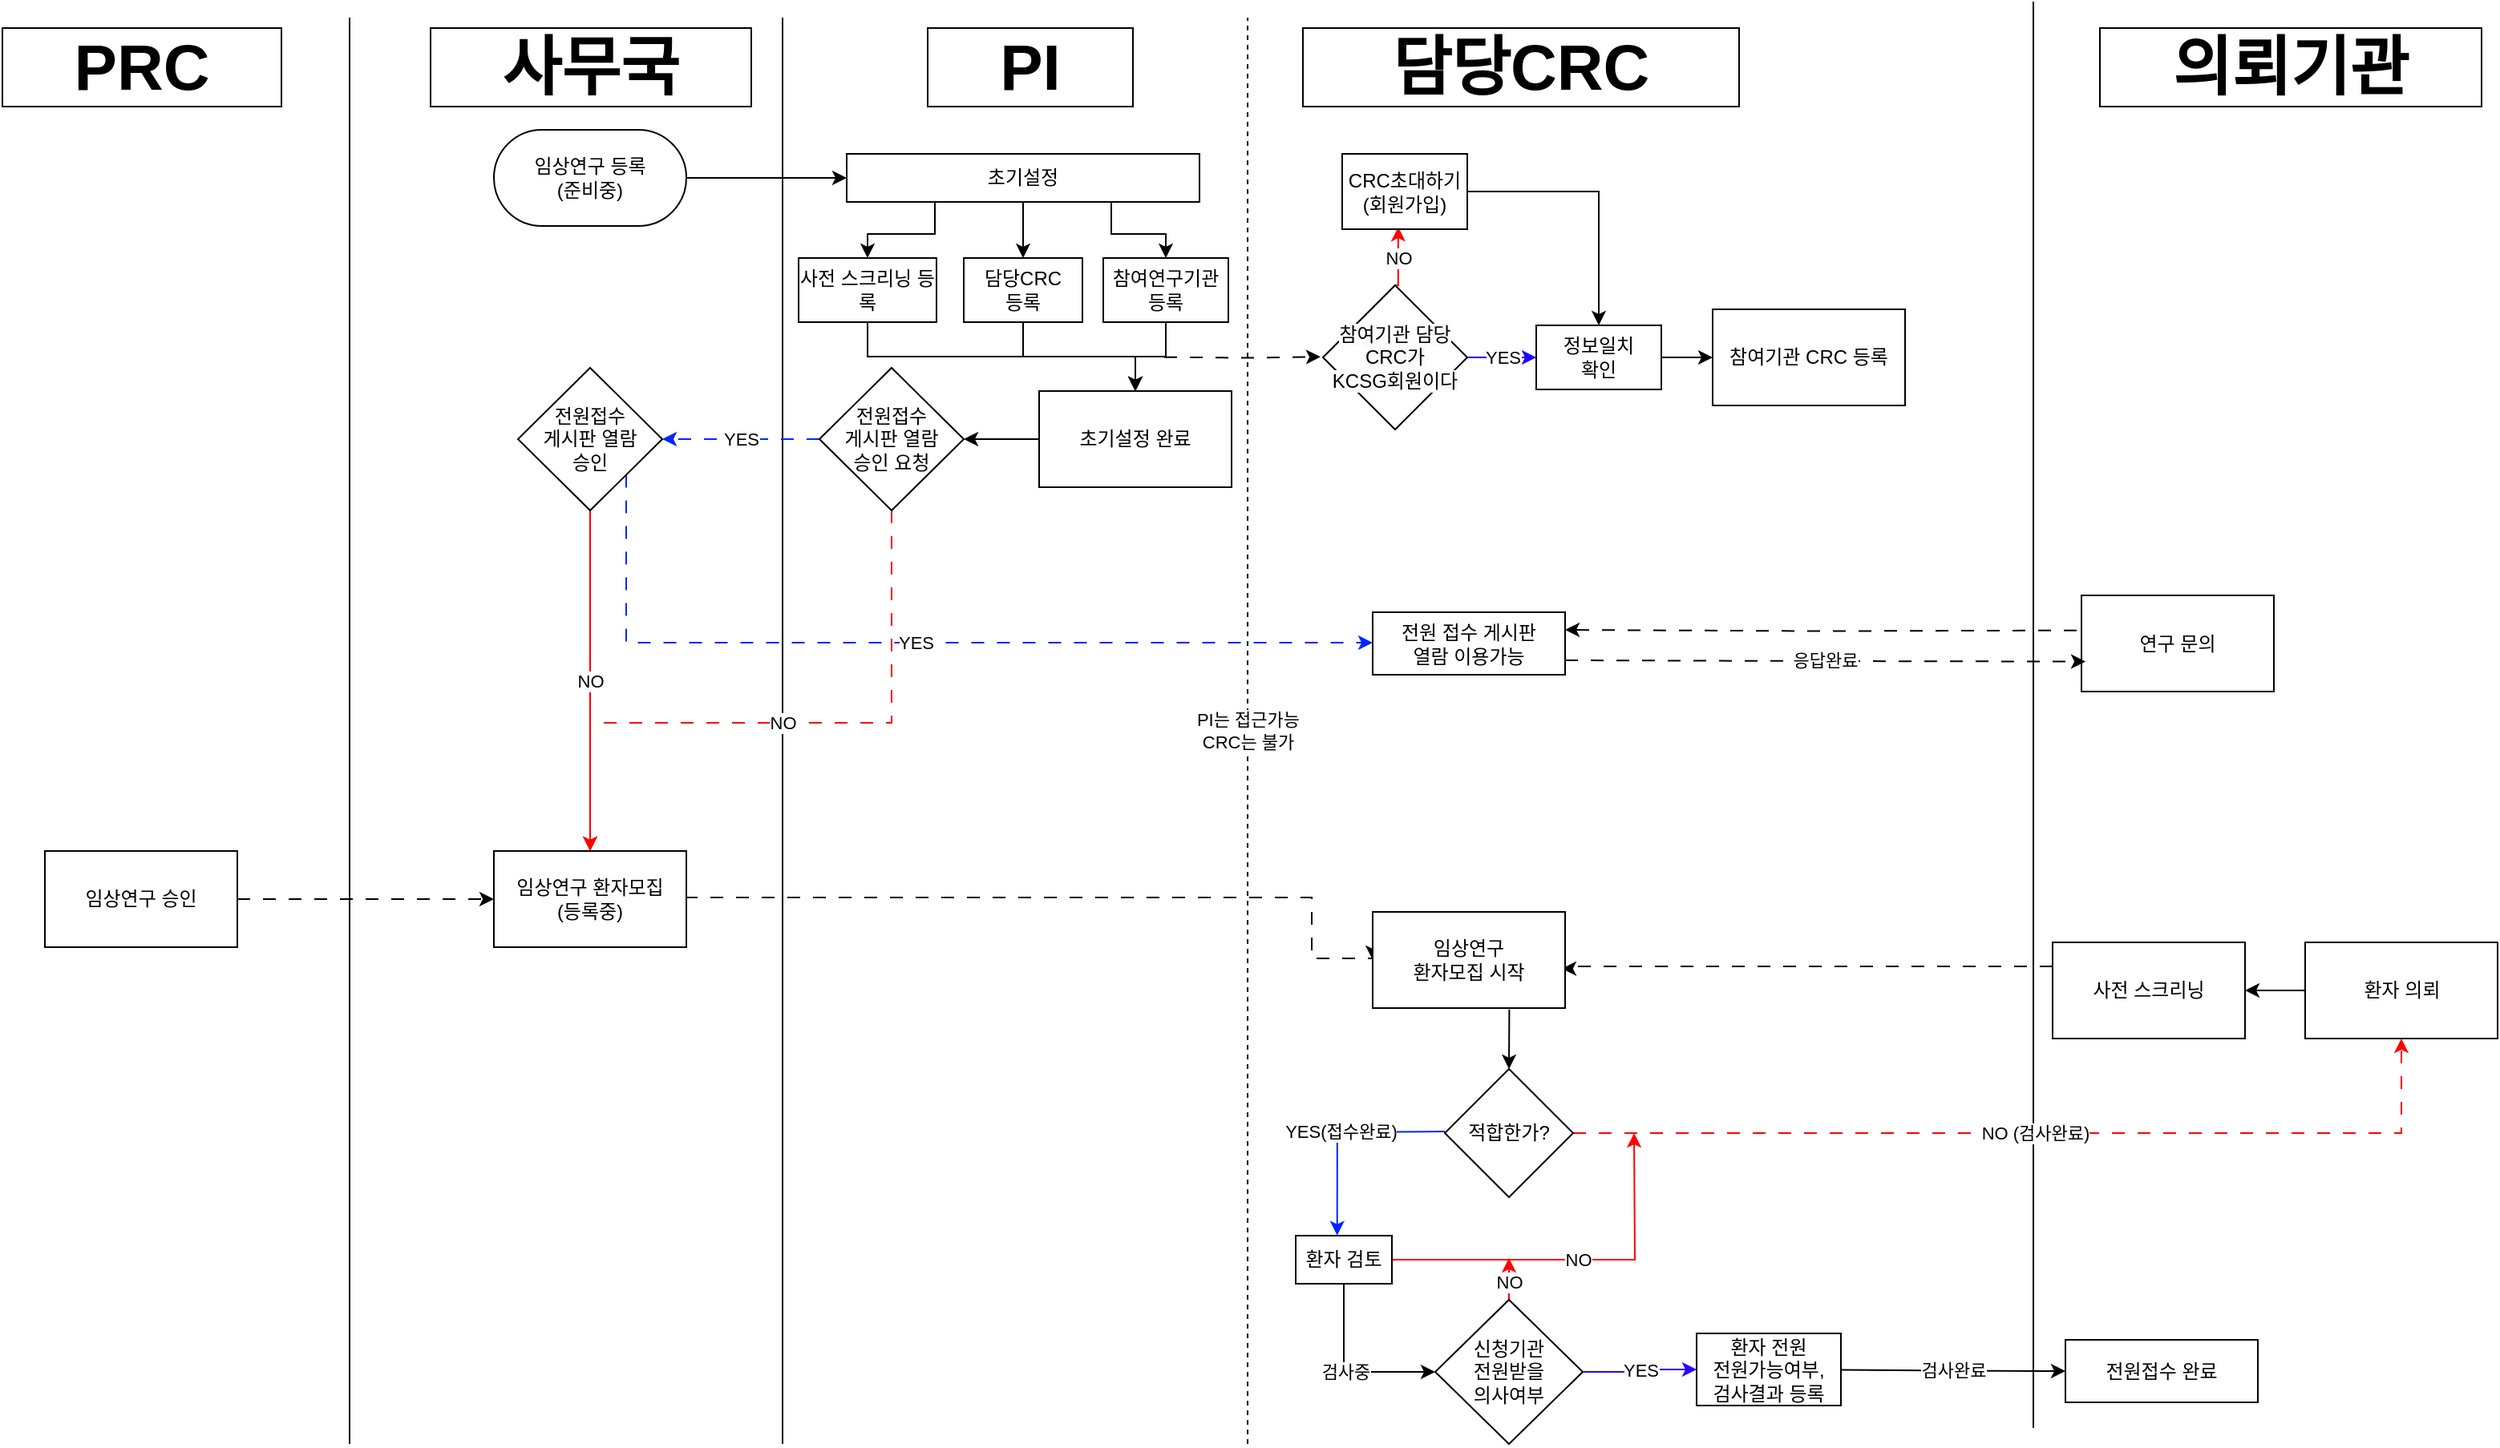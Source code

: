 <mxfile version="21.5.0" type="github" pages="2">
  <diagram id="C5RBs43oDa-KdzZeNtuy" name="Process">
    <mxGraphModel dx="1909" dy="1995" grid="1" gridSize="10" guides="1" tooltips="1" connect="1" arrows="1" fold="1" page="1" pageScale="1" pageWidth="1600" pageHeight="900" background="none" math="0" shadow="0">
      <root>
        <mxCell id="WIyWlLk6GJQsqaUBKTNV-0" />
        <mxCell id="WIyWlLk6GJQsqaUBKTNV-1" parent="WIyWlLk6GJQsqaUBKTNV-0" />
        <mxCell id="2AEH6zildKWPFH1lrGJz-22" value="" style="endArrow=none;html=1;rounded=0;" parent="WIyWlLk6GJQsqaUBKTNV-1" edge="1">
          <mxGeometry width="50" height="50" relative="1" as="geometry">
            <mxPoint x="530" y="890" as="sourcePoint" />
            <mxPoint x="530" as="targetPoint" />
          </mxGeometry>
        </mxCell>
        <mxCell id="2AEH6zildKWPFH1lrGJz-23" value="PI는 접근가능&lt;br&gt;CRC는 불가" style="endArrow=none;html=1;rounded=0;dashed=1;" parent="WIyWlLk6GJQsqaUBKTNV-1" edge="1">
          <mxGeometry width="50" height="50" relative="1" as="geometry">
            <mxPoint x="820" y="890" as="sourcePoint" />
            <mxPoint x="820" as="targetPoint" />
          </mxGeometry>
        </mxCell>
        <mxCell id="gZ0aQkEOYFO3lREGFgBF-1" value="&amp;nbsp; &amp;nbsp; PI&amp;nbsp; &amp;nbsp;&amp;nbsp;" style="text;strokeColor=none;fillColor=none;html=1;fontSize=40;fontStyle=1;verticalAlign=middle;align=center;labelBackgroundColor=#ffffff;labelBorderColor=default;" parent="WIyWlLk6GJQsqaUBKTNV-1" vertex="1">
          <mxGeometry x="634" y="10" width="100" height="40" as="geometry" />
        </mxCell>
        <mxCell id="gZ0aQkEOYFO3lREGFgBF-2" value="&amp;nbsp; &amp;nbsp; &amp;nbsp;담당CRC&amp;nbsp; &amp;nbsp; &amp;nbsp;" style="text;strokeColor=none;fillColor=none;html=1;fontSize=40;fontStyle=1;verticalAlign=middle;align=center;labelBackgroundColor=#ffffff;labelBorderColor=default;" parent="WIyWlLk6GJQsqaUBKTNV-1" vertex="1">
          <mxGeometry x="940" y="10" width="100" height="40" as="geometry" />
        </mxCell>
        <mxCell id="gZ0aQkEOYFO3lREGFgBF-13" value="&amp;nbsp; &amp;nbsp; 사무국&amp;nbsp; &amp;nbsp;&amp;nbsp;" style="text;strokeColor=none;fillColor=none;html=1;fontSize=40;fontStyle=1;verticalAlign=middle;align=center;labelBackgroundColor=#ffffff;labelBorderColor=default;" parent="WIyWlLk6GJQsqaUBKTNV-1" vertex="1">
          <mxGeometry x="360" y="10" width="100" height="40" as="geometry" />
        </mxCell>
        <mxCell id="gkXaaFB1dcDArF_Rj4I_-3" style="edgeStyle=orthogonalEdgeStyle;rounded=0;orthogonalLoop=1;jettySize=auto;html=1;exitX=0;exitY=0.5;exitDx=0;exitDy=0;entryX=1;entryY=0.5;entryDx=0;entryDy=0;" parent="WIyWlLk6GJQsqaUBKTNV-1" source="dN05hJUzH0ERxJpqTL29-1" target="c4fgeOOmXQ9EXnsg8hB--1" edge="1">
          <mxGeometry relative="1" as="geometry">
            <mxPoint x="660" y="263" as="targetPoint" />
          </mxGeometry>
        </mxCell>
        <mxCell id="dN05hJUzH0ERxJpqTL29-1" value="초기설정 완료" style="rounded=0;whiteSpace=wrap;html=1;" parent="WIyWlLk6GJQsqaUBKTNV-1" vertex="1">
          <mxGeometry x="690" y="233" width="120" height="60" as="geometry" />
        </mxCell>
        <mxCell id="gkXaaFB1dcDArF_Rj4I_-5" style="edgeStyle=orthogonalEdgeStyle;rounded=0;orthogonalLoop=1;jettySize=auto;html=1;exitX=1;exitY=0.5;exitDx=0;exitDy=0;dashed=1;dashPattern=8 8;entryX=0;entryY=0.5;entryDx=0;entryDy=0;" parent="WIyWlLk6GJQsqaUBKTNV-1" source="dN05hJUzH0ERxJpqTL29-5" target="c4fgeOOmXQ9EXnsg8hB--13" edge="1">
          <mxGeometry relative="1" as="geometry">
            <mxPoint x="860" y="535" as="targetPoint" />
            <Array as="points">
              <mxPoint x="860" y="549" />
              <mxPoint x="860" y="587" />
            </Array>
          </mxGeometry>
        </mxCell>
        <mxCell id="dN05hJUzH0ERxJpqTL29-5" value="임상연구 환자모집&lt;br&gt;(등록중)" style="rounded=0;whiteSpace=wrap;html=1;" parent="WIyWlLk6GJQsqaUBKTNV-1" vertex="1">
          <mxGeometry x="350" y="520" width="120" height="60" as="geometry" />
        </mxCell>
        <mxCell id="dN05hJUzH0ERxJpqTL29-8" value="" style="endArrow=none;html=1;rounded=0;" parent="WIyWlLk6GJQsqaUBKTNV-1" edge="1">
          <mxGeometry width="50" height="50" relative="1" as="geometry">
            <mxPoint x="1310" y="880" as="sourcePoint" />
            <mxPoint x="1310" y="-10" as="targetPoint" />
          </mxGeometry>
        </mxCell>
        <mxCell id="dN05hJUzH0ERxJpqTL29-9" value="&amp;nbsp; &amp;nbsp; 의뢰기관&amp;nbsp; &amp;nbsp;&amp;nbsp;" style="text;strokeColor=none;fillColor=none;html=1;fontSize=40;fontStyle=1;verticalAlign=middle;align=center;labelBackgroundColor=#ffffff;labelBorderColor=default;" parent="WIyWlLk6GJQsqaUBKTNV-1" vertex="1">
          <mxGeometry x="1390" y="10" width="160" height="40" as="geometry" />
        </mxCell>
        <mxCell id="gkXaaFB1dcDArF_Rj4I_-17" style="edgeStyle=orthogonalEdgeStyle;rounded=0;orthogonalLoop=1;jettySize=auto;html=1;exitX=1;exitY=0.5;exitDx=0;exitDy=0;entryX=0;entryY=0.5;entryDx=0;entryDy=0;" parent="WIyWlLk6GJQsqaUBKTNV-1" source="gkXaaFB1dcDArF_Rj4I_-7" target="gkXaaFB1dcDArF_Rj4I_-16" edge="1">
          <mxGeometry relative="1" as="geometry" />
        </mxCell>
        <mxCell id="gkXaaFB1dcDArF_Rj4I_-7" value="임상연구 등록&lt;br&gt;(준비중)" style="rounded=1;whiteSpace=wrap;html=1;arcSize=50;" parent="WIyWlLk6GJQsqaUBKTNV-1" vertex="1">
          <mxGeometry x="350" y="70" width="120" height="60" as="geometry" />
        </mxCell>
        <mxCell id="gkXaaFB1dcDArF_Rj4I_-14" style="edgeStyle=orthogonalEdgeStyle;rounded=0;orthogonalLoop=1;jettySize=auto;html=1;exitX=0.5;exitY=1;exitDx=0;exitDy=0;entryX=0.5;entryY=0;entryDx=0;entryDy=0;" parent="WIyWlLk6GJQsqaUBKTNV-1" source="gkXaaFB1dcDArF_Rj4I_-8" target="dN05hJUzH0ERxJpqTL29-1" edge="1">
          <mxGeometry relative="1" as="geometry">
            <mxPoint x="676" y="250" as="targetPoint" />
          </mxGeometry>
        </mxCell>
        <mxCell id="gkXaaFB1dcDArF_Rj4I_-8" value="사전 스크리닝 등록" style="rounded=0;whiteSpace=wrap;html=1;" parent="WIyWlLk6GJQsqaUBKTNV-1" vertex="1">
          <mxGeometry x="540" y="150" width="86" height="40" as="geometry" />
        </mxCell>
        <mxCell id="gkXaaFB1dcDArF_Rj4I_-13" style="edgeStyle=orthogonalEdgeStyle;rounded=0;orthogonalLoop=1;jettySize=auto;html=1;exitX=0.5;exitY=1;exitDx=0;exitDy=0;entryX=0.5;entryY=0;entryDx=0;entryDy=0;" parent="WIyWlLk6GJQsqaUBKTNV-1" source="gkXaaFB1dcDArF_Rj4I_-9" target="dN05hJUzH0ERxJpqTL29-1" edge="1">
          <mxGeometry relative="1" as="geometry">
            <mxPoint x="679.588" y="250" as="targetPoint" />
          </mxGeometry>
        </mxCell>
        <mxCell id="gkXaaFB1dcDArF_Rj4I_-9" value="담당CRC&lt;br&gt;등록" style="rounded=0;whiteSpace=wrap;html=1;" parent="WIyWlLk6GJQsqaUBKTNV-1" vertex="1">
          <mxGeometry x="643" y="150" width="74" height="40" as="geometry" />
        </mxCell>
        <mxCell id="gkXaaFB1dcDArF_Rj4I_-12" style="edgeStyle=orthogonalEdgeStyle;rounded=0;orthogonalLoop=1;jettySize=auto;html=1;exitX=0.5;exitY=1;exitDx=0;exitDy=0;entryX=0.5;entryY=0;entryDx=0;entryDy=0;" parent="WIyWlLk6GJQsqaUBKTNV-1" source="gkXaaFB1dcDArF_Rj4I_-10" target="dN05hJUzH0ERxJpqTL29-1" edge="1">
          <mxGeometry relative="1" as="geometry" />
        </mxCell>
        <mxCell id="gkXaaFB1dcDArF_Rj4I_-10" value="참여연구기관 등록" style="rounded=0;whiteSpace=wrap;html=1;" parent="WIyWlLk6GJQsqaUBKTNV-1" vertex="1">
          <mxGeometry x="730" y="150" width="78" height="40" as="geometry" />
        </mxCell>
        <mxCell id="gkXaaFB1dcDArF_Rj4I_-18" style="edgeStyle=orthogonalEdgeStyle;rounded=0;orthogonalLoop=1;jettySize=auto;html=1;exitX=0.25;exitY=1;exitDx=0;exitDy=0;entryX=0.5;entryY=0;entryDx=0;entryDy=0;" parent="WIyWlLk6GJQsqaUBKTNV-1" source="gkXaaFB1dcDArF_Rj4I_-16" target="gkXaaFB1dcDArF_Rj4I_-8" edge="1">
          <mxGeometry relative="1" as="geometry" />
        </mxCell>
        <mxCell id="gkXaaFB1dcDArF_Rj4I_-19" style="edgeStyle=orthogonalEdgeStyle;rounded=0;orthogonalLoop=1;jettySize=auto;html=1;exitX=0.5;exitY=1;exitDx=0;exitDy=0;entryX=0.5;entryY=0;entryDx=0;entryDy=0;" parent="WIyWlLk6GJQsqaUBKTNV-1" source="gkXaaFB1dcDArF_Rj4I_-16" target="gkXaaFB1dcDArF_Rj4I_-9" edge="1">
          <mxGeometry relative="1" as="geometry" />
        </mxCell>
        <mxCell id="gkXaaFB1dcDArF_Rj4I_-20" style="edgeStyle=orthogonalEdgeStyle;rounded=0;orthogonalLoop=1;jettySize=auto;html=1;exitX=0.75;exitY=1;exitDx=0;exitDy=0;entryX=0.5;entryY=0;entryDx=0;entryDy=0;" parent="WIyWlLk6GJQsqaUBKTNV-1" source="gkXaaFB1dcDArF_Rj4I_-16" target="gkXaaFB1dcDArF_Rj4I_-10" edge="1">
          <mxGeometry relative="1" as="geometry" />
        </mxCell>
        <mxCell id="gkXaaFB1dcDArF_Rj4I_-16" value="초기설정" style="rounded=0;whiteSpace=wrap;html=1;" parent="WIyWlLk6GJQsqaUBKTNV-1" vertex="1">
          <mxGeometry x="570" y="85" width="220" height="30" as="geometry" />
        </mxCell>
        <mxCell id="c4fgeOOmXQ9EXnsg8hB--11" style="edgeStyle=orthogonalEdgeStyle;rounded=0;orthogonalLoop=1;jettySize=auto;html=1;exitX=-0.025;exitY=0.647;exitDx=0;exitDy=0;entryX=1;entryY=0.5;entryDx=0;entryDy=0;dashed=1;dashPattern=8 8;exitPerimeter=0;" parent="WIyWlLk6GJQsqaUBKTNV-1" edge="1">
          <mxGeometry relative="1" as="geometry">
            <mxPoint x="1337.0" y="382.32" as="sourcePoint" />
            <mxPoint x="1018" y="382" as="targetPoint" />
          </mxGeometry>
        </mxCell>
        <mxCell id="c4fgeOOmXQ9EXnsg8hB--0" value="연구 문의" style="rounded=0;whiteSpace=wrap;html=1;" parent="WIyWlLk6GJQsqaUBKTNV-1" vertex="1">
          <mxGeometry x="1340" y="360.5" width="120" height="60" as="geometry" />
        </mxCell>
        <mxCell id="c4fgeOOmXQ9EXnsg8hB--2" value="NO" style="edgeStyle=orthogonalEdgeStyle;rounded=0;orthogonalLoop=1;jettySize=auto;html=1;exitX=0.5;exitY=1;exitDx=0;exitDy=0;entryX=0.5;entryY=0;entryDx=0;entryDy=0;dashed=1;dashPattern=8 8;fillColor=#e51400;strokeColor=#ff0000;" parent="WIyWlLk6GJQsqaUBKTNV-1" source="c4fgeOOmXQ9EXnsg8hB--1" target="dN05hJUzH0ERxJpqTL29-5" edge="1">
          <mxGeometry relative="1" as="geometry">
            <Array as="points">
              <mxPoint x="598" y="440" />
              <mxPoint x="410" y="440" />
            </Array>
          </mxGeometry>
        </mxCell>
        <mxCell id="c4fgeOOmXQ9EXnsg8hB--3" value="YES" style="edgeStyle=orthogonalEdgeStyle;rounded=0;orthogonalLoop=1;jettySize=auto;html=1;exitX=0;exitY=0.5;exitDx=0;exitDy=0;dashed=1;dashPattern=8 8;entryX=1;entryY=0.5;entryDx=0;entryDy=0;fillColor=#0050ef;strokeColor=#0026ff;" parent="WIyWlLk6GJQsqaUBKTNV-1" source="c4fgeOOmXQ9EXnsg8hB--1" target="c4fgeOOmXQ9EXnsg8hB--5" edge="1">
          <mxGeometry relative="1" as="geometry">
            <mxPoint x="480" y="263.333" as="targetPoint" />
          </mxGeometry>
        </mxCell>
        <mxCell id="c4fgeOOmXQ9EXnsg8hB--1" value="전원접수&lt;br&gt;게시판 열람&lt;br&gt;승인 요청" style="rhombus;whiteSpace=wrap;html=1;" parent="WIyWlLk6GJQsqaUBKTNV-1" vertex="1">
          <mxGeometry x="553" y="218.5" width="90" height="89" as="geometry" />
        </mxCell>
        <mxCell id="c4fgeOOmXQ9EXnsg8hB--6" value="NO" style="edgeStyle=orthogonalEdgeStyle;rounded=0;orthogonalLoop=1;jettySize=auto;html=1;exitX=0.5;exitY=1;exitDx=0;exitDy=0;fillColor=#d80073;strokeColor=#ff0000;" parent="WIyWlLk6GJQsqaUBKTNV-1" source="c4fgeOOmXQ9EXnsg8hB--5" edge="1">
          <mxGeometry relative="1" as="geometry">
            <mxPoint x="410" y="520" as="targetPoint" />
          </mxGeometry>
        </mxCell>
        <mxCell id="c4fgeOOmXQ9EXnsg8hB--8" value="YES" style="edgeStyle=orthogonalEdgeStyle;rounded=0;orthogonalLoop=1;jettySize=auto;html=1;exitX=1;exitY=1;exitDx=0;exitDy=0;dashed=1;dashPattern=8 8;entryX=0;entryY=0.5;entryDx=0;entryDy=0;fillColor=#0050ef;strokeColor=#0026ff;" parent="WIyWlLk6GJQsqaUBKTNV-1" source="c4fgeOOmXQ9EXnsg8hB--5" target="c4fgeOOmXQ9EXnsg8hB--10" edge="1">
          <mxGeometry relative="1" as="geometry">
            <mxPoint x="870" y="290" as="targetPoint" />
            <Array as="points">
              <mxPoint x="433" y="390" />
              <mxPoint x="898" y="390" />
            </Array>
          </mxGeometry>
        </mxCell>
        <mxCell id="c4fgeOOmXQ9EXnsg8hB--5" value="전원접수&lt;br&gt;게시판 열람&lt;br&gt;승인" style="rhombus;whiteSpace=wrap;html=1;" parent="WIyWlLk6GJQsqaUBKTNV-1" vertex="1">
          <mxGeometry x="365" y="218.5" width="90" height="89" as="geometry" />
        </mxCell>
        <mxCell id="c4fgeOOmXQ9EXnsg8hB--14" style="edgeStyle=orthogonalEdgeStyle;rounded=0;orthogonalLoop=1;jettySize=auto;html=1;exitX=0;exitY=0.25;exitDx=0;exitDy=0;entryX=0.983;entryY=0.59;entryDx=0;entryDy=0;dashed=1;dashPattern=8 8;entryPerimeter=0;" parent="WIyWlLk6GJQsqaUBKTNV-1" source="c4fgeOOmXQ9EXnsg8hB--9" target="c4fgeOOmXQ9EXnsg8hB--13" edge="1">
          <mxGeometry relative="1" as="geometry">
            <Array as="points">
              <mxPoint x="1018" y="592" />
            </Array>
          </mxGeometry>
        </mxCell>
        <mxCell id="c4fgeOOmXQ9EXnsg8hB--9" value="사전 스크리닝" style="rounded=0;whiteSpace=wrap;html=1;" parent="WIyWlLk6GJQsqaUBKTNV-1" vertex="1">
          <mxGeometry x="1322" y="577" width="120" height="60" as="geometry" />
        </mxCell>
        <mxCell id="c4fgeOOmXQ9EXnsg8hB--12" value="응답완료" style="edgeStyle=orthogonalEdgeStyle;rounded=0;orthogonalLoop=1;jettySize=auto;html=1;exitX=1;exitY=0.75;exitDx=0;exitDy=0;entryX=0.021;entryY=0.388;entryDx=0;entryDy=0;dashed=1;dashPattern=8 8;entryPerimeter=0;" parent="WIyWlLk6GJQsqaUBKTNV-1" edge="1">
          <mxGeometry relative="1" as="geometry">
            <mxPoint x="1018" y="401" as="sourcePoint" />
            <mxPoint x="1342.52" y="401.78" as="targetPoint" />
          </mxGeometry>
        </mxCell>
        <mxCell id="c4fgeOOmXQ9EXnsg8hB--10" value="전원 접수 게시판&lt;br&gt;열람 이용가능" style="rounded=0;whiteSpace=wrap;html=1;" parent="WIyWlLk6GJQsqaUBKTNV-1" vertex="1">
          <mxGeometry x="898" y="371" width="120" height="39" as="geometry" />
        </mxCell>
        <mxCell id="c4fgeOOmXQ9EXnsg8hB--15" value="NO (검사완료)" style="edgeStyle=orthogonalEdgeStyle;rounded=0;orthogonalLoop=1;jettySize=auto;html=1;exitX=1;exitY=0.5;exitDx=0;exitDy=0;entryX=0.5;entryY=1;entryDx=0;entryDy=0;dashed=1;dashPattern=8 8;strokeColor=#ff0000;" parent="WIyWlLk6GJQsqaUBKTNV-1" source="c4fgeOOmXQ9EXnsg8hB--18" target="c4fgeOOmXQ9EXnsg8hB--16" edge="1">
          <mxGeometry relative="1" as="geometry" />
        </mxCell>
        <mxCell id="c4fgeOOmXQ9EXnsg8hB--19" style="edgeStyle=orthogonalEdgeStyle;rounded=0;orthogonalLoop=1;jettySize=auto;html=1;exitX=0.71;exitY=1.014;exitDx=0;exitDy=0;entryX=0.5;entryY=0;entryDx=0;entryDy=0;exitPerimeter=0;" parent="WIyWlLk6GJQsqaUBKTNV-1" source="c4fgeOOmXQ9EXnsg8hB--13" target="c4fgeOOmXQ9EXnsg8hB--18" edge="1">
          <mxGeometry relative="1" as="geometry" />
        </mxCell>
        <mxCell id="c4fgeOOmXQ9EXnsg8hB--13" value="임상연구&lt;br&gt;환자모집 시작" style="rounded=0;whiteSpace=wrap;html=1;" parent="WIyWlLk6GJQsqaUBKTNV-1" vertex="1">
          <mxGeometry x="898" y="558" width="120" height="60" as="geometry" />
        </mxCell>
        <mxCell id="c4fgeOOmXQ9EXnsg8hB--17" style="edgeStyle=orthogonalEdgeStyle;rounded=0;orthogonalLoop=1;jettySize=auto;html=1;exitX=0;exitY=0.5;exitDx=0;exitDy=0;entryX=1;entryY=0.5;entryDx=0;entryDy=0;" parent="WIyWlLk6GJQsqaUBKTNV-1" source="c4fgeOOmXQ9EXnsg8hB--16" target="c4fgeOOmXQ9EXnsg8hB--9" edge="1">
          <mxGeometry relative="1" as="geometry" />
        </mxCell>
        <mxCell id="c4fgeOOmXQ9EXnsg8hB--16" value="환자 의뢰" style="rounded=0;whiteSpace=wrap;html=1;" parent="WIyWlLk6GJQsqaUBKTNV-1" vertex="1">
          <mxGeometry x="1479.5" y="577" width="120" height="60" as="geometry" />
        </mxCell>
        <mxCell id="c4fgeOOmXQ9EXnsg8hB--20" value="YES(접수완료)" style="edgeStyle=orthogonalEdgeStyle;rounded=0;orthogonalLoop=1;jettySize=auto;html=1;exitX=0;exitY=0.5;exitDx=0;exitDy=0;fillColor=#0050ef;strokeColor=#0026ff;entryX=0.431;entryY=-0.005;entryDx=0;entryDy=0;entryPerimeter=0;" parent="WIyWlLk6GJQsqaUBKTNV-1" target="c4fgeOOmXQ9EXnsg8hB--26" edge="1">
          <mxGeometry relative="1" as="geometry">
            <mxPoint x="876" y="739" as="targetPoint" />
            <mxPoint x="943" y="695" as="sourcePoint" />
          </mxGeometry>
        </mxCell>
        <mxCell id="c4fgeOOmXQ9EXnsg8hB--18" value="적합한가?" style="rhombus;whiteSpace=wrap;html=1;" parent="WIyWlLk6GJQsqaUBKTNV-1" vertex="1">
          <mxGeometry x="943" y="656" width="80" height="80" as="geometry" />
        </mxCell>
        <mxCell id="c4fgeOOmXQ9EXnsg8hB--24" value="NO" style="edgeStyle=orthogonalEdgeStyle;rounded=0;orthogonalLoop=1;jettySize=auto;html=1;strokeColor=#ff0000;exitX=1;exitY=0.5;exitDx=0;exitDy=0;" parent="WIyWlLk6GJQsqaUBKTNV-1" source="c4fgeOOmXQ9EXnsg8hB--26" edge="1">
          <mxGeometry relative="1" as="geometry">
            <mxPoint x="1061" y="696" as="targetPoint" />
            <mxPoint x="923" y="785" as="sourcePoint" />
          </mxGeometry>
        </mxCell>
        <mxCell id="c4fgeOOmXQ9EXnsg8hB--28" value="검사중" style="edgeStyle=orthogonalEdgeStyle;rounded=0;orthogonalLoop=1;jettySize=auto;html=1;exitX=0.5;exitY=1;exitDx=0;exitDy=0;entryX=0;entryY=0.5;entryDx=0;entryDy=0;fillColor=#0050ef;strokeColor=#000000;" parent="WIyWlLk6GJQsqaUBKTNV-1" source="c4fgeOOmXQ9EXnsg8hB--26" edge="1">
          <mxGeometry relative="1" as="geometry">
            <mxPoint x="937" y="845" as="targetPoint" />
            <Array as="points">
              <mxPoint x="880" y="845" />
            </Array>
            <mxPoint x="860" y="832" as="sourcePoint" />
          </mxGeometry>
        </mxCell>
        <mxCell id="RC8-tJsdM-_UqJGTamMc-1" value="NO" style="edgeStyle=orthogonalEdgeStyle;rounded=0;orthogonalLoop=1;jettySize=auto;html=1;exitX=0.5;exitY=0;exitDx=0;exitDy=0;strokeColor=#ff0000;" edge="1" parent="WIyWlLk6GJQsqaUBKTNV-1">
          <mxGeometry relative="1" as="geometry">
            <mxPoint x="983" y="774" as="targetPoint" />
            <mxPoint x="983" y="804" as="sourcePoint" />
          </mxGeometry>
        </mxCell>
        <mxCell id="c4fgeOOmXQ9EXnsg8hB--23" value="신청기관&lt;br&gt;전원받을&lt;br&gt;의사여부" style="rhombus;whiteSpace=wrap;html=1;" parent="WIyWlLk6GJQsqaUBKTNV-1" vertex="1">
          <mxGeometry x="937" y="800" width="92" height="90" as="geometry" />
        </mxCell>
        <mxCell id="c4fgeOOmXQ9EXnsg8hB--30" value="검사완료" style="edgeStyle=orthogonalEdgeStyle;rounded=0;orthogonalLoop=1;jettySize=auto;html=1;exitX=1;exitY=0.75;exitDx=0;exitDy=0;entryX=0;entryY=0.5;entryDx=0;entryDy=0;" parent="WIyWlLk6GJQsqaUBKTNV-1" edge="1" target="RC8-tJsdM-_UqJGTamMc-2">
          <mxGeometry relative="1" as="geometry">
            <mxPoint x="1320" y="844" as="targetPoint" />
            <mxPoint x="1190" y="843.75" as="sourcePoint" />
          </mxGeometry>
        </mxCell>
        <mxCell id="c4fgeOOmXQ9EXnsg8hB--25" value="환자 전원&lt;br&gt;전원가능여부,&lt;br&gt;검사결과 등록" style="rounded=0;whiteSpace=wrap;html=1;" parent="WIyWlLk6GJQsqaUBKTNV-1" vertex="1">
          <mxGeometry x="1100" y="821" width="90" height="45" as="geometry" />
        </mxCell>
        <mxCell id="c4fgeOOmXQ9EXnsg8hB--29" value="YES" style="edgeStyle=orthogonalEdgeStyle;rounded=0;orthogonalLoop=1;jettySize=auto;html=1;exitX=1;exitY=0.5;exitDx=0;exitDy=0;entryX=0;entryY=0.5;entryDx=0;entryDy=0;strokeColor=#2b00ff;" parent="WIyWlLk6GJQsqaUBKTNV-1" source="c4fgeOOmXQ9EXnsg8hB--23" target="c4fgeOOmXQ9EXnsg8hB--25" edge="1">
          <mxGeometry relative="1" as="geometry">
            <mxPoint x="1070" y="815" as="sourcePoint" />
          </mxGeometry>
        </mxCell>
        <mxCell id="c4fgeOOmXQ9EXnsg8hB--26" value="환자 검토" style="rounded=0;whiteSpace=wrap;html=1;" parent="WIyWlLk6GJQsqaUBKTNV-1" vertex="1">
          <mxGeometry x="850" y="760" width="60" height="30" as="geometry" />
        </mxCell>
        <mxCell id="c4fgeOOmXQ9EXnsg8hB--32" value="" style="endArrow=none;html=1;rounded=0;" parent="WIyWlLk6GJQsqaUBKTNV-1" edge="1">
          <mxGeometry width="50" height="50" relative="1" as="geometry">
            <mxPoint x="260" y="890" as="sourcePoint" />
            <mxPoint x="260" as="targetPoint" />
          </mxGeometry>
        </mxCell>
        <mxCell id="c4fgeOOmXQ9EXnsg8hB--33" value="&amp;nbsp; &amp;nbsp; PRC&amp;nbsp; &amp;nbsp;&amp;nbsp;" style="text;strokeColor=none;fillColor=none;html=1;fontSize=40;fontStyle=1;verticalAlign=middle;align=center;labelBackgroundColor=#ffffff;labelBorderColor=default;" parent="WIyWlLk6GJQsqaUBKTNV-1" vertex="1">
          <mxGeometry x="80" y="10" width="100" height="40" as="geometry" />
        </mxCell>
        <mxCell id="c4fgeOOmXQ9EXnsg8hB--35" style="edgeStyle=orthogonalEdgeStyle;rounded=0;orthogonalLoop=1;jettySize=auto;html=1;exitX=1;exitY=0.5;exitDx=0;exitDy=0;entryX=0;entryY=0.5;entryDx=0;entryDy=0;dashed=1;dashPattern=8 8;" parent="WIyWlLk6GJQsqaUBKTNV-1" source="c4fgeOOmXQ9EXnsg8hB--34" target="dN05hJUzH0ERxJpqTL29-5" edge="1">
          <mxGeometry relative="1" as="geometry" />
        </mxCell>
        <mxCell id="c4fgeOOmXQ9EXnsg8hB--34" value="임상연구 승인" style="rounded=0;whiteSpace=wrap;html=1;" parent="WIyWlLk6GJQsqaUBKTNV-1" vertex="1">
          <mxGeometry x="70" y="520" width="120" height="60" as="geometry" />
        </mxCell>
        <mxCell id="c4fgeOOmXQ9EXnsg8hB--31" style="edgeStyle=orthogonalEdgeStyle;rounded=0;orthogonalLoop=1;jettySize=auto;html=1;dashed=1;dashPattern=8 8;" parent="WIyWlLk6GJQsqaUBKTNV-1" edge="1">
          <mxGeometry relative="1" as="geometry">
            <mxPoint x="865.5" y="211.654" as="targetPoint" />
            <mxPoint x="768" y="211.83" as="sourcePoint" />
          </mxGeometry>
        </mxCell>
        <mxCell id="P7wKEV-WbOhVQcTZNP_n-8" value="NO" style="edgeStyle=orthogonalEdgeStyle;rounded=0;orthogonalLoop=1;jettySize=auto;html=1;exitX=0.5;exitY=0;exitDx=0;exitDy=0;entryX=0.448;entryY=0.97;entryDx=0;entryDy=0;entryPerimeter=0;strokeColor=#ff0000;" parent="WIyWlLk6GJQsqaUBKTNV-1" source="P7wKEV-WbOhVQcTZNP_n-3" target="P7wKEV-WbOhVQcTZNP_n-6" edge="1">
          <mxGeometry relative="1" as="geometry" />
        </mxCell>
        <mxCell id="P7wKEV-WbOhVQcTZNP_n-9" value="YES" style="edgeStyle=orthogonalEdgeStyle;rounded=0;orthogonalLoop=1;jettySize=auto;html=1;exitX=1;exitY=0.5;exitDx=0;exitDy=0;entryX=0;entryY=0.5;entryDx=0;entryDy=0;strokeColor=#1e00ff;" parent="WIyWlLk6GJQsqaUBKTNV-1" source="P7wKEV-WbOhVQcTZNP_n-3" target="P7wKEV-WbOhVQcTZNP_n-5" edge="1">
          <mxGeometry relative="1" as="geometry" />
        </mxCell>
        <mxCell id="P7wKEV-WbOhVQcTZNP_n-3" value="&lt;span style=&quot;color: rgb(0, 0, 0); font-family: Helvetica; font-size: 12px; font-style: normal; font-variant-ligatures: normal; font-variant-caps: normal; font-weight: 400; letter-spacing: normal; orphans: 2; text-align: center; text-indent: 0px; text-transform: none; widows: 2; word-spacing: 0px; -webkit-text-stroke-width: 0px; background-color: rgb(251, 251, 251); text-decoration-thickness: initial; text-decoration-style: initial; text-decoration-color: initial; float: none; display: inline !important;&quot;&gt;참여기관 담당CRC가&lt;/span&gt;&lt;br style=&quot;border-color: var(--border-color); color: rgb(0, 0, 0); font-family: Helvetica; font-size: 12px; font-style: normal; font-variant-ligatures: normal; font-variant-caps: normal; font-weight: 400; letter-spacing: normal; orphans: 2; text-align: center; text-indent: 0px; text-transform: none; widows: 2; word-spacing: 0px; -webkit-text-stroke-width: 0px; background-color: rgb(251, 251, 251); text-decoration-thickness: initial; text-decoration-style: initial; text-decoration-color: initial;&quot;&gt;&lt;span style=&quot;color: rgb(0, 0, 0); font-family: Helvetica; font-size: 12px; font-style: normal; font-variant-ligatures: normal; font-variant-caps: normal; font-weight: 400; letter-spacing: normal; orphans: 2; text-align: center; text-indent: 0px; text-transform: none; widows: 2; word-spacing: 0px; -webkit-text-stroke-width: 0px; background-color: rgb(251, 251, 251); text-decoration-thickness: initial; text-decoration-style: initial; text-decoration-color: initial; float: none; display: inline !important;&quot;&gt;KCSG회원이다&lt;/span&gt;" style="rhombus;whiteSpace=wrap;html=1;" parent="WIyWlLk6GJQsqaUBKTNV-1" vertex="1">
          <mxGeometry x="867" y="167" width="90" height="90" as="geometry" />
        </mxCell>
        <mxCell id="RC8-tJsdM-_UqJGTamMc-0" style="edgeStyle=orthogonalEdgeStyle;rounded=0;orthogonalLoop=1;jettySize=auto;html=1;exitX=1;exitY=0.5;exitDx=0;exitDy=0;entryX=0;entryY=0.5;entryDx=0;entryDy=0;" edge="1" parent="WIyWlLk6GJQsqaUBKTNV-1" source="P7wKEV-WbOhVQcTZNP_n-5" target="P7wKEV-WbOhVQcTZNP_n-7">
          <mxGeometry relative="1" as="geometry" />
        </mxCell>
        <mxCell id="P7wKEV-WbOhVQcTZNP_n-5" value="정보일치&lt;br&gt;확인" style="rounded=0;whiteSpace=wrap;html=1;" parent="WIyWlLk6GJQsqaUBKTNV-1" vertex="1">
          <mxGeometry x="1000" y="192" width="78" height="40" as="geometry" />
        </mxCell>
        <mxCell id="P7wKEV-WbOhVQcTZNP_n-10" style="edgeStyle=orthogonalEdgeStyle;rounded=0;orthogonalLoop=1;jettySize=auto;html=1;exitX=1;exitY=0.5;exitDx=0;exitDy=0;entryX=0.5;entryY=0;entryDx=0;entryDy=0;" parent="WIyWlLk6GJQsqaUBKTNV-1" source="P7wKEV-WbOhVQcTZNP_n-6" target="P7wKEV-WbOhVQcTZNP_n-5" edge="1">
          <mxGeometry relative="1" as="geometry" />
        </mxCell>
        <mxCell id="P7wKEV-WbOhVQcTZNP_n-6" value="CRC초대하기&lt;br&gt;(회원가입)" style="rounded=0;whiteSpace=wrap;html=1;" parent="WIyWlLk6GJQsqaUBKTNV-1" vertex="1">
          <mxGeometry x="879" y="85" width="78" height="47" as="geometry" />
        </mxCell>
        <mxCell id="P7wKEV-WbOhVQcTZNP_n-7" value="참여기관 CRC 등록" style="rounded=0;whiteSpace=wrap;html=1;" parent="WIyWlLk6GJQsqaUBKTNV-1" vertex="1">
          <mxGeometry x="1110" y="182" width="120" height="60" as="geometry" />
        </mxCell>
        <mxCell id="RC8-tJsdM-_UqJGTamMc-2" value="전원접수 완료" style="rounded=0;whiteSpace=wrap;html=1;" vertex="1" parent="WIyWlLk6GJQsqaUBKTNV-1">
          <mxGeometry x="1330" y="825" width="120" height="39" as="geometry" />
        </mxCell>
      </root>
    </mxGraphModel>
  </diagram>
  <diagram id="bl3gqXeNOLn-QxLA4Ihh" name="site map">
    <mxGraphModel dx="1395" dy="1209" grid="1" gridSize="10" guides="1" tooltips="1" connect="1" arrows="1" fold="1" page="1" pageScale="1" pageWidth="1600" pageHeight="900" math="0" shadow="0">
      <root>
        <mxCell id="0" />
        <mxCell id="1" parent="0" />
        <mxCell id="uKjMFpYKCm54k0II8-uF-36" value="" style="rounded=0;whiteSpace=wrap;html=1;dashed=1;dashPattern=12 12;strokeColor=#ff0000;" parent="1" vertex="1">
          <mxGeometry x="1279" y="194" width="141" height="700" as="geometry" />
        </mxCell>
        <mxCell id="uKjMFpYKCm54k0II8-uF-3" value="" style="edgeStyle=orthogonalEdgeStyle;rounded=0;orthogonalLoop=1;jettySize=auto;html=1;endArrow=none;endFill=0;" parent="1" source="uKjMFpYKCm54k0II8-uF-1" target="uKjMFpYKCm54k0II8-uF-2" edge="1">
          <mxGeometry relative="1" as="geometry" />
        </mxCell>
        <mxCell id="uKjMFpYKCm54k0II8-uF-9" value="" style="edgeStyle=orthogonalEdgeStyle;rounded=0;orthogonalLoop=1;jettySize=auto;html=1;endArrow=none;endFill=0;" parent="1" source="uKjMFpYKCm54k0II8-uF-1" target="uKjMFpYKCm54k0II8-uF-8" edge="1">
          <mxGeometry relative="1" as="geometry" />
        </mxCell>
        <mxCell id="uKjMFpYKCm54k0II8-uF-1" value="환자의뢰시스템" style="rounded=0;whiteSpace=wrap;html=1;" parent="1" vertex="1">
          <mxGeometry x="690" y="60" width="120" height="60" as="geometry" />
        </mxCell>
        <mxCell id="uKjMFpYKCm54k0II8-uF-5" value="" style="edgeStyle=orthogonalEdgeStyle;rounded=0;orthogonalLoop=1;jettySize=auto;html=1;endArrow=none;endFill=0;" parent="1" source="uKjMFpYKCm54k0II8-uF-2" target="uKjMFpYKCm54k0II8-uF-4" edge="1">
          <mxGeometry relative="1" as="geometry" />
        </mxCell>
        <mxCell id="uKjMFpYKCm54k0II8-uF-7" value="" style="edgeStyle=orthogonalEdgeStyle;rounded=0;orthogonalLoop=1;jettySize=auto;html=1;endArrow=none;endFill=0;" parent="1" source="uKjMFpYKCm54k0II8-uF-2" target="uKjMFpYKCm54k0II8-uF-6" edge="1">
          <mxGeometry relative="1" as="geometry" />
        </mxCell>
        <mxCell id="uKjMFpYKCm54k0II8-uF-2" value="KCSG 연구지원" style="whiteSpace=wrap;html=1;rounded=0;" parent="1" vertex="1">
          <mxGeometry x="690" y="200" width="120" height="60" as="geometry" />
        </mxCell>
        <mxCell id="uKjMFpYKCm54k0II8-uF-11" value="" style="edgeStyle=orthogonalEdgeStyle;rounded=0;orthogonalLoop=1;jettySize=auto;html=1;endArrow=none;endFill=0;" parent="1" source="uKjMFpYKCm54k0II8-uF-4" target="uKjMFpYKCm54k0II8-uF-10" edge="1">
          <mxGeometry relative="1" as="geometry" />
        </mxCell>
        <mxCell id="uKjMFpYKCm54k0II8-uF-4" value="임상연구검색" style="whiteSpace=wrap;html=1;rounded=0;" parent="1" vertex="1">
          <mxGeometry x="490" y="200" width="120" height="60" as="geometry" />
        </mxCell>
        <mxCell id="uKjMFpYKCm54k0II8-uF-13" value="" style="edgeStyle=orthogonalEdgeStyle;rounded=0;orthogonalLoop=1;jettySize=auto;html=1;endArrow=none;endFill=0;" parent="1" source="uKjMFpYKCm54k0II8-uF-6" target="uKjMFpYKCm54k0II8-uF-12" edge="1">
          <mxGeometry relative="1" as="geometry" />
        </mxCell>
        <mxCell id="uKjMFpYKCm54k0II8-uF-6" value="위원회" style="whiteSpace=wrap;html=1;rounded=0;" parent="1" vertex="1">
          <mxGeometry x="890" y="200" width="120" height="60" as="geometry" />
        </mxCell>
        <mxCell id="uKjMFpYKCm54k0II8-uF-8" value="로그인/회원가입" style="whiteSpace=wrap;html=1;rounded=0;" parent="1" vertex="1">
          <mxGeometry x="890" y="60" width="120" height="60" as="geometry" />
        </mxCell>
        <mxCell id="uKjMFpYKCm54k0II8-uF-15" value="" style="edgeStyle=orthogonalEdgeStyle;rounded=0;orthogonalLoop=1;jettySize=auto;html=1;endArrow=none;endFill=0;" parent="1" source="uKjMFpYKCm54k0II8-uF-10" target="uKjMFpYKCm54k0II8-uF-14" edge="1">
          <mxGeometry relative="1" as="geometry" />
        </mxCell>
        <mxCell id="uKjMFpYKCm54k0II8-uF-10" value="알림" style="whiteSpace=wrap;html=1;rounded=0;" parent="1" vertex="1">
          <mxGeometry x="290" y="200" width="120" height="60" as="geometry" />
        </mxCell>
        <mxCell id="uKjMFpYKCm54k0II8-uF-17" value="" style="edgeStyle=orthogonalEdgeStyle;rounded=0;orthogonalLoop=1;jettySize=auto;html=1;endArrow=none;endFill=0;" parent="1" source="uKjMFpYKCm54k0II8-uF-12" target="uKjMFpYKCm54k0II8-uF-16" edge="1">
          <mxGeometry relative="1" as="geometry" />
        </mxCell>
        <mxCell id="uKjMFpYKCm54k0II8-uF-12" value="교육" style="whiteSpace=wrap;html=1;rounded=0;" parent="1" vertex="1">
          <mxGeometry x="1090" y="200" width="120" height="60" as="geometry" />
        </mxCell>
        <mxCell id="uKjMFpYKCm54k0II8-uF-14" value="연구회 소&lt;span style=&quot;white-space: pre;&quot;&gt;&#x9;&lt;/span&gt;개" style="whiteSpace=wrap;html=1;rounded=0;" parent="1" vertex="1">
          <mxGeometry x="90" y="200" width="120" height="60" as="geometry" />
        </mxCell>
        <mxCell id="uKjMFpYKCm54k0II8-uF-19" value="" style="edgeStyle=orthogonalEdgeStyle;rounded=0;orthogonalLoop=1;jettySize=auto;html=1;endArrow=none;endFill=0;" parent="1" source="uKjMFpYKCm54k0II8-uF-16" edge="1">
          <mxGeometry relative="1" as="geometry">
            <mxPoint x="1350" y="300" as="targetPoint" />
          </mxGeometry>
        </mxCell>
        <mxCell id="uKjMFpYKCm54k0II8-uF-16" value="마이페이지" style="whiteSpace=wrap;html=1;rounded=0;" parent="1" vertex="1">
          <mxGeometry x="1290" y="200" width="120" height="60" as="geometry" />
        </mxCell>
        <mxCell id="uKjMFpYKCm54k0II8-uF-21" value="" style="edgeStyle=orthogonalEdgeStyle;rounded=0;orthogonalLoop=1;jettySize=auto;html=1;endArrow=none;endFill=0;" parent="1" source="uKjMFpYKCm54k0II8-uF-18" edge="1">
          <mxGeometry relative="1" as="geometry">
            <mxPoint x="1350" y="370" as="targetPoint" />
          </mxGeometry>
        </mxCell>
        <mxCell id="uKjMFpYKCm54k0II8-uF-18" value="메인" style="whiteSpace=wrap;html=1;rounded=0;imageWidth=24;imageHeight=10;" parent="1" vertex="1">
          <mxGeometry x="1290" y="270" width="120" height="60" as="geometry" />
        </mxCell>
        <mxCell id="uKjMFpYKCm54k0II8-uF-23" value="" style="edgeStyle=orthogonalEdgeStyle;rounded=0;orthogonalLoop=1;jettySize=auto;html=1;endArrow=none;endFill=0;" parent="1" source="uKjMFpYKCm54k0II8-uF-20" edge="1">
          <mxGeometry relative="1" as="geometry">
            <mxPoint x="1350" y="440" as="targetPoint" />
          </mxGeometry>
        </mxCell>
        <mxCell id="uKjMFpYKCm54k0II8-uF-20" value="연회비납부" style="whiteSpace=wrap;html=1;rounded=0;imageWidth=24;imageHeight=10;" parent="1" vertex="1">
          <mxGeometry x="1290" y="340" width="120" height="60" as="geometry" />
        </mxCell>
        <mxCell id="uKjMFpYKCm54k0II8-uF-25" value="" style="edgeStyle=orthogonalEdgeStyle;rounded=0;orthogonalLoop=1;jettySize=auto;html=1;endArrow=none;endFill=0;" parent="1" source="uKjMFpYKCm54k0II8-uF-22" edge="1">
          <mxGeometry relative="1" as="geometry">
            <mxPoint x="1350" y="510" as="targetPoint" />
          </mxGeometry>
        </mxCell>
        <mxCell id="uKjMFpYKCm54k0II8-uF-22" value="교육이력" style="whiteSpace=wrap;html=1;rounded=0;imageWidth=24;imageHeight=10;" parent="1" vertex="1">
          <mxGeometry x="1290" y="410" width="120" height="60" as="geometry" />
        </mxCell>
        <mxCell id="uKjMFpYKCm54k0II8-uF-27" value="" style="edgeStyle=orthogonalEdgeStyle;rounded=0;orthogonalLoop=1;jettySize=auto;html=1;endArrow=none;endFill=0;" parent="1" source="uKjMFpYKCm54k0II8-uF-24" edge="1">
          <mxGeometry relative="1" as="geometry">
            <mxPoint x="1350" y="580" as="targetPoint" />
          </mxGeometry>
        </mxCell>
        <mxCell id="uKjMFpYKCm54k0II8-uF-24" value="나의 위원회" style="whiteSpace=wrap;html=1;rounded=0;imageWidth=24;imageHeight=10;" parent="1" vertex="1">
          <mxGeometry x="1290" y="480" width="120" height="60" as="geometry" />
        </mxCell>
        <mxCell id="uKjMFpYKCm54k0II8-uF-29" value="" style="edgeStyle=orthogonalEdgeStyle;rounded=0;orthogonalLoop=1;jettySize=auto;html=1;endArrow=none;endFill=0;" parent="1" source="uKjMFpYKCm54k0II8-uF-26" edge="1">
          <mxGeometry relative="1" as="geometry">
            <mxPoint x="1350" y="650" as="targetPoint" />
          </mxGeometry>
        </mxCell>
        <mxCell id="uKjMFpYKCm54k0II8-uF-26" value="참여중인 임상연구" style="whiteSpace=wrap;html=1;rounded=0;imageWidth=24;imageHeight=10;" parent="1" vertex="1">
          <mxGeometry x="1290" y="550" width="120" height="60" as="geometry" />
        </mxCell>
        <mxCell id="uKjMFpYKCm54k0II8-uF-31" value="" style="edgeStyle=orthogonalEdgeStyle;rounded=0;orthogonalLoop=1;jettySize=auto;html=1;endArrow=none;endFill=0;" parent="1" source="uKjMFpYKCm54k0II8-uF-28" edge="1">
          <mxGeometry relative="1" as="geometry">
            <mxPoint x="1350" y="720" as="targetPoint" />
          </mxGeometry>
        </mxCell>
        <mxCell id="uKjMFpYKCm54k0II8-uF-28" value="PRC 심의현황" style="whiteSpace=wrap;html=1;rounded=0;imageWidth=24;imageHeight=10;" parent="1" vertex="1">
          <mxGeometry x="1290" y="620" width="120" height="60" as="geometry" />
        </mxCell>
        <mxCell id="uKjMFpYKCm54k0II8-uF-33" value="" style="edgeStyle=orthogonalEdgeStyle;rounded=0;orthogonalLoop=1;jettySize=auto;html=1;endArrow=none;endFill=0;" parent="1" edge="1">
          <mxGeometry relative="1" as="geometry">
            <mxPoint x="1350" y="750" as="sourcePoint" />
            <mxPoint x="1350" y="790" as="targetPoint" />
          </mxGeometry>
        </mxCell>
        <mxCell id="uKjMFpYKCm54k0II8-uF-30" value="회원정보수정" style="whiteSpace=wrap;html=1;rounded=0;imageWidth=24;imageHeight=10;" parent="1" vertex="1">
          <mxGeometry x="1290" y="690" width="120" height="60" as="geometry" />
        </mxCell>
        <mxCell id="uKjMFpYKCm54k0II8-uF-35" value="" style="edgeStyle=orthogonalEdgeStyle;rounded=0;orthogonalLoop=1;jettySize=auto;html=1;endArrow=none;endFill=0;" parent="1" source="uKjMFpYKCm54k0II8-uF-32" edge="1">
          <mxGeometry relative="1" as="geometry">
            <mxPoint x="1350" y="860" as="targetPoint" />
          </mxGeometry>
        </mxCell>
        <mxCell id="uKjMFpYKCm54k0II8-uF-32" value="Q&amp;amp;A" style="whiteSpace=wrap;html=1;rounded=0;imageWidth=24;imageHeight=10;" parent="1" vertex="1">
          <mxGeometry x="1290" y="760" width="120" height="60" as="geometry" />
        </mxCell>
        <mxCell id="uKjMFpYKCm54k0II8-uF-34" value="회원탈퇴" style="whiteSpace=wrap;html=1;rounded=0;imageWidth=24;imageHeight=10;" parent="1" vertex="1">
          <mxGeometry x="1290" y="829" width="120" height="60" as="geometry" />
        </mxCell>
        <mxCell id="3ZlCAxBlEpyybnfyQgYE-1" value="MY 임상연구" style="rounded=0;whiteSpace=wrap;html=1;dashed=1;dashPattern=8 8;strokeColor=#ff0000;strokeWidth=2;" parent="1" vertex="1">
          <mxGeometry x="1150" y="690" width="120" height="60" as="geometry" />
        </mxCell>
      </root>
    </mxGraphModel>
  </diagram>
</mxfile>
